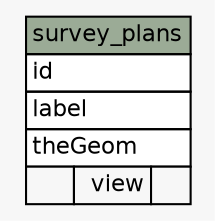 // dot 2.36.0 on Windows 7 6.1
// SchemaSpy rev 590
digraph "survey_plans" {
  graph [
    rankdir="RL"
    bgcolor="#f7f7f7"
    nodesep="0.18"
    ranksep="0.46"
    fontname="Helvetica"
    fontsize="11"
  ];
  node [
    fontname="Helvetica"
    fontsize="11"
    shape="plaintext"
  ];
  edge [
    arrowsize="0.8"
  ];
  "survey_plans" [
    label=<
    <TABLE BORDER="0" CELLBORDER="1" CELLSPACING="0" BGCOLOR="#ffffff">
      <TR><TD COLSPAN="3" BGCOLOR="#9bab96" ALIGN="CENTER">survey_plans</TD></TR>
      <TR><TD PORT="id" COLSPAN="3" ALIGN="LEFT">id</TD></TR>
      <TR><TD PORT="label" COLSPAN="3" ALIGN="LEFT">label</TD></TR>
      <TR><TD PORT="theGeom" COLSPAN="3" ALIGN="LEFT">theGeom</TD></TR>
      <TR><TD ALIGN="LEFT" BGCOLOR="#f7f7f7">  </TD><TD ALIGN="RIGHT" BGCOLOR="#f7f7f7">view</TD><TD ALIGN="RIGHT" BGCOLOR="#f7f7f7">  </TD></TR>
    </TABLE>>
    URL="tables/survey_plans.html"
    tooltip="survey_plans"
  ];
}
